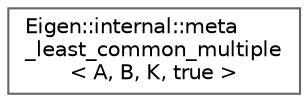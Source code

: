 digraph "类继承关系图"
{
 // LATEX_PDF_SIZE
  bgcolor="transparent";
  edge [fontname=Helvetica,fontsize=10,labelfontname=Helvetica,labelfontsize=10];
  node [fontname=Helvetica,fontsize=10,shape=box,height=0.2,width=0.4];
  rankdir="LR";
  Node0 [id="Node000000",label="Eigen::internal::meta\l_least_common_multiple\l\< A, B, K, true \>",height=0.2,width=0.4,color="grey40", fillcolor="white", style="filled",URL="$struct_eigen_1_1internal_1_1meta__least__common__multiple_3_01_a_00_01_b_00_01_k_00_01true_01_4.html",tooltip=" "];
}
